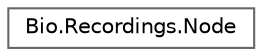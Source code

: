 digraph "Graphical Class Hierarchy"
{
 // LATEX_PDF_SIZE
  bgcolor="transparent";
  edge [fontname=Helvetica,fontsize=10,labelfontname=Helvetica,labelfontsize=10];
  node [fontname=Helvetica,fontsize=10,shape=box,height=0.2,width=0.4];
  rankdir="LR";
  Node0 [label="Bio.Recordings.Node",height=0.2,width=0.4,color="grey40", fillcolor="white", style="filled",URL="$class_bio_1_1_recordings_1_1_node.html",tooltip=" "];
}
